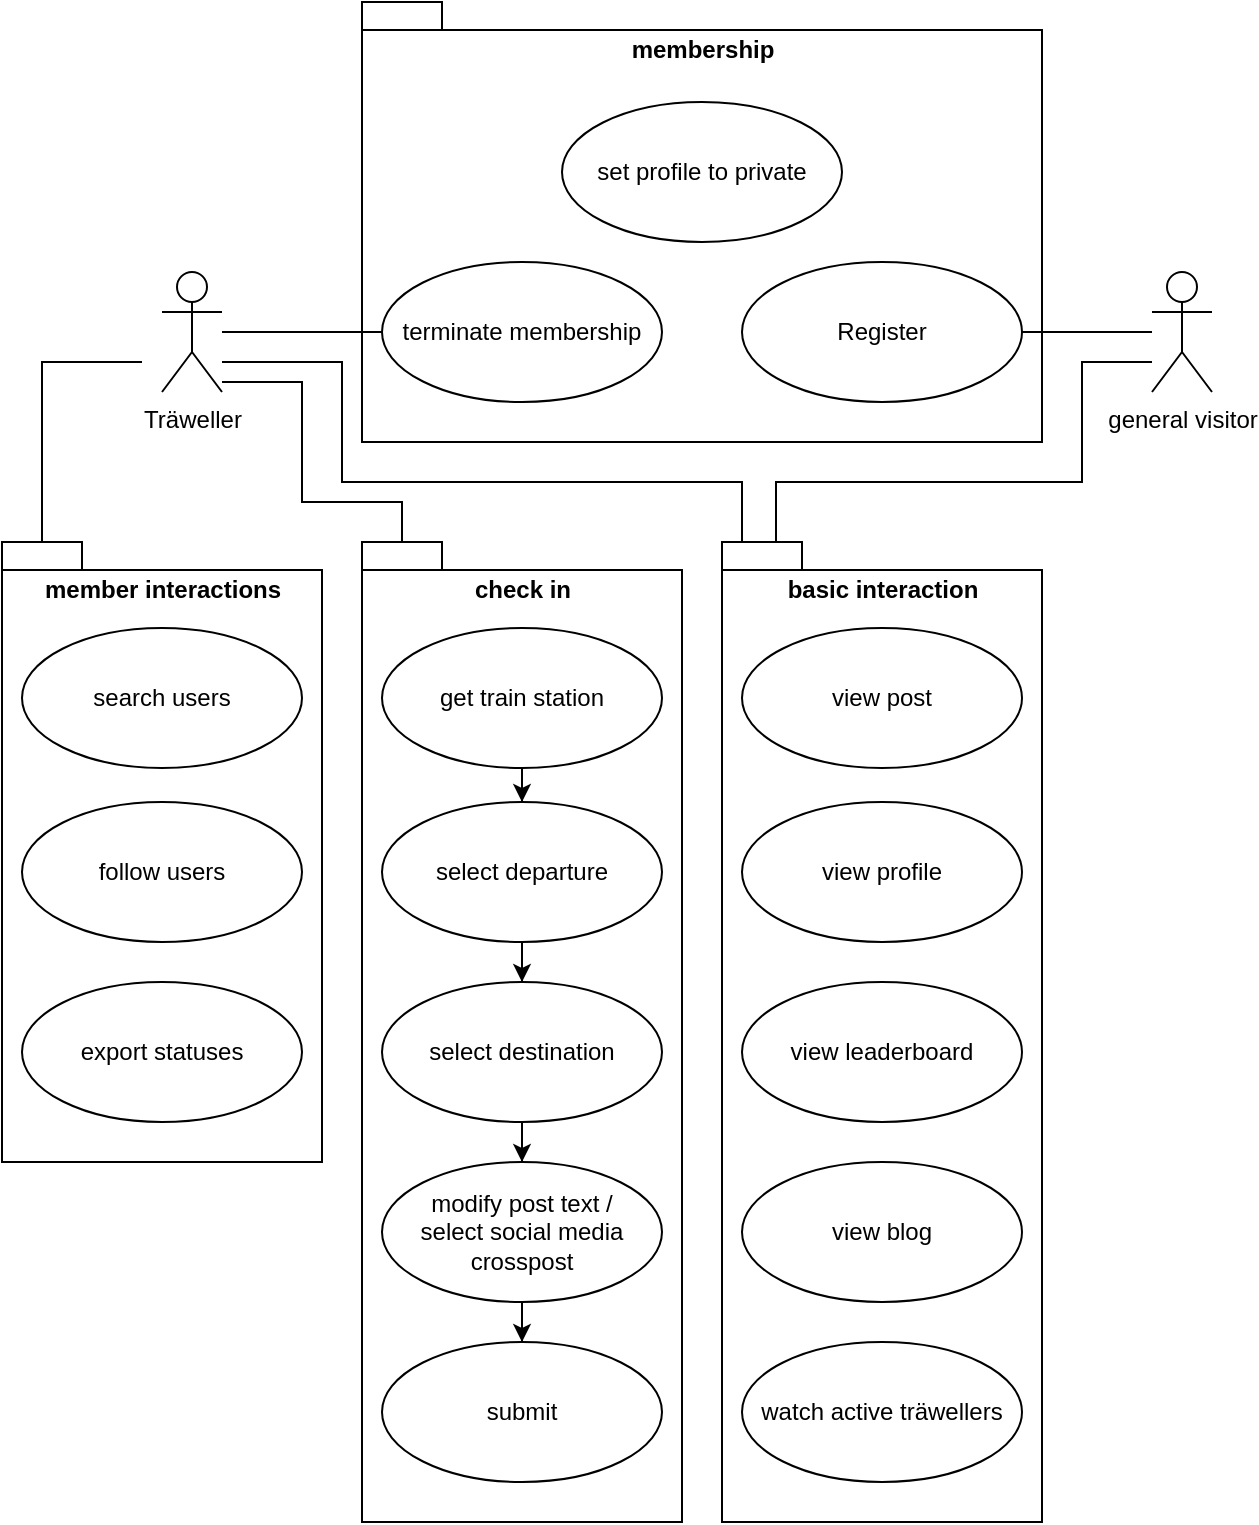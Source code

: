 <mxfile version="13.11.0" type="device"><diagram name="Page-1" id="e7e014a7-5840-1c2e-5031-d8a46d1fe8dd"><mxGraphModel dx="275" dy="149" grid="1" gridSize="10" guides="1" tooltips="1" connect="1" arrows="1" fold="1" page="1" pageScale="1" pageWidth="1169" pageHeight="826" background="#ffffff" math="0" shadow="0"><root><mxCell id="0"/><mxCell id="1" parent="0"/><mxCell id="WCqT8zPbPB8dcOmmUk2R-62" style="edgeStyle=orthogonalEdgeStyle;rounded=0;orthogonalLoop=1;jettySize=auto;html=1;entryX=0;entryY=0;entryDx=20;entryDy=0;entryPerimeter=0;endArrow=none;endFill=0;" parent="1" source="WCqT8zPbPB8dcOmmUk2R-41" target="WCqT8zPbPB8dcOmmUk2R-51" edge="1"><mxGeometry relative="1" as="geometry"><Array as="points"><mxPoint x="160" y="290"/><mxPoint x="160" y="350"/><mxPoint x="210" y="350"/></Array></mxGeometry></mxCell><mxCell id="WCqT8zPbPB8dcOmmUk2R-65" style="edgeStyle=orthogonalEdgeStyle;rounded=0;orthogonalLoop=1;jettySize=auto;html=1;entryX=0;entryY=0;entryDx=0;entryDy=0;entryPerimeter=0;endArrow=none;endFill=0;" parent="1" source="WCqT8zPbPB8dcOmmUk2R-41" target="WCqT8zPbPB8dcOmmUk2R-63" edge="1"><mxGeometry relative="1" as="geometry"><Array as="points"><mxPoint x="180" y="280"/><mxPoint x="180" y="340"/><mxPoint x="380" y="340"/><mxPoint x="380" y="370"/></Array></mxGeometry></mxCell><mxCell id="WCqT8zPbPB8dcOmmUk2R-41" value="Träweller" style="shape=umlActor;verticalLabelPosition=bottom;verticalAlign=top;html=1;outlineConnect=0;" parent="1" vertex="1"><mxGeometry x="90" y="235" width="30" height="60" as="geometry"/></mxCell><mxCell id="WCqT8zPbPB8dcOmmUk2R-43" value="membership" style="shape=folder;fontStyle=1;spacingTop=10;tabWidth=40;tabHeight=14;tabPosition=left;html=1;verticalAlign=top;" parent="1" vertex="1"><mxGeometry x="190" y="100" width="340" height="220" as="geometry"/></mxCell><mxCell id="WCqT8zPbPB8dcOmmUk2R-44" value="Register" style="ellipse;whiteSpace=wrap;html=1;" parent="1" vertex="1"><mxGeometry x="380" y="230" width="140" height="70" as="geometry"/></mxCell><mxCell id="WCqT8zPbPB8dcOmmUk2R-45" value="terminate membership" style="ellipse;whiteSpace=wrap;html=1;" parent="1" vertex="1"><mxGeometry x="200" y="230" width="140" height="70" as="geometry"/></mxCell><mxCell id="WCqT8zPbPB8dcOmmUk2R-47" style="edgeStyle=orthogonalEdgeStyle;rounded=0;orthogonalLoop=1;jettySize=auto;html=1;endArrow=none;endFill=0;" parent="1" source="WCqT8zPbPB8dcOmmUk2R-46" target="WCqT8zPbPB8dcOmmUk2R-44" edge="1"><mxGeometry relative="1" as="geometry"/></mxCell><mxCell id="WCqT8zPbPB8dcOmmUk2R-66" style="edgeStyle=orthogonalEdgeStyle;rounded=0;orthogonalLoop=1;jettySize=auto;html=1;entryX=0;entryY=0;entryDx=40;entryDy=0;entryPerimeter=0;endArrow=none;endFill=0;" parent="1" source="WCqT8zPbPB8dcOmmUk2R-46" target="WCqT8zPbPB8dcOmmUk2R-63" edge="1"><mxGeometry relative="1" as="geometry"><Array as="points"><mxPoint x="550" y="280"/><mxPoint x="550" y="340"/><mxPoint x="397" y="340"/><mxPoint x="397" y="370"/></Array></mxGeometry></mxCell><mxCell id="WCqT8zPbPB8dcOmmUk2R-46" value="&lt;div&gt;general visitor&lt;/div&gt;" style="shape=umlActor;verticalLabelPosition=bottom;verticalAlign=top;html=1;" parent="1" vertex="1"><mxGeometry x="585" y="235" width="30" height="60" as="geometry"/></mxCell><mxCell id="WCqT8zPbPB8dcOmmUk2R-49" style="edgeStyle=orthogonalEdgeStyle;rounded=0;orthogonalLoop=1;jettySize=auto;html=1;endArrow=none;endFill=0;" parent="1" source="WCqT8zPbPB8dcOmmUk2R-41" target="WCqT8zPbPB8dcOmmUk2R-45" edge="1"><mxGeometry relative="1" as="geometry"/></mxCell><mxCell id="WCqT8zPbPB8dcOmmUk2R-51" value="check in" style="shape=folder;fontStyle=1;spacingTop=10;tabWidth=40;tabHeight=14;tabPosition=left;html=1;verticalAlign=top;" parent="1" vertex="1"><mxGeometry x="190" y="370" width="160" height="490" as="geometry"/></mxCell><mxCell id="WCqT8zPbPB8dcOmmUk2R-58" style="edgeStyle=orthogonalEdgeStyle;rounded=0;orthogonalLoop=1;jettySize=auto;html=1;entryX=0.5;entryY=0;entryDx=0;entryDy=0;endArrow=classic;endFill=1;" parent="1" source="WCqT8zPbPB8dcOmmUk2R-53" target="WCqT8zPbPB8dcOmmUk2R-54" edge="1"><mxGeometry relative="1" as="geometry"/></mxCell><mxCell id="WCqT8zPbPB8dcOmmUk2R-53" value="get train station" style="ellipse;whiteSpace=wrap;html=1;" parent="1" vertex="1"><mxGeometry x="200" y="413" width="140" height="70" as="geometry"/></mxCell><mxCell id="WCqT8zPbPB8dcOmmUk2R-59" style="edgeStyle=orthogonalEdgeStyle;rounded=0;orthogonalLoop=1;jettySize=auto;html=1;entryX=0.5;entryY=0;entryDx=0;entryDy=0;endArrow=classic;endFill=1;" parent="1" source="WCqT8zPbPB8dcOmmUk2R-54" target="WCqT8zPbPB8dcOmmUk2R-55" edge="1"><mxGeometry relative="1" as="geometry"/></mxCell><mxCell id="WCqT8zPbPB8dcOmmUk2R-54" value="select departure" style="ellipse;whiteSpace=wrap;html=1;" parent="1" vertex="1"><mxGeometry x="200" y="500" width="140" height="70" as="geometry"/></mxCell><mxCell id="WCqT8zPbPB8dcOmmUk2R-60" style="edgeStyle=orthogonalEdgeStyle;rounded=0;orthogonalLoop=1;jettySize=auto;html=1;entryX=0.5;entryY=0;entryDx=0;entryDy=0;endArrow=classic;endFill=1;" parent="1" source="WCqT8zPbPB8dcOmmUk2R-55" target="WCqT8zPbPB8dcOmmUk2R-56" edge="1"><mxGeometry relative="1" as="geometry"/></mxCell><mxCell id="WCqT8zPbPB8dcOmmUk2R-55" value="select destination" style="ellipse;whiteSpace=wrap;html=1;" parent="1" vertex="1"><mxGeometry x="200" y="590" width="140" height="70" as="geometry"/></mxCell><mxCell id="WCqT8zPbPB8dcOmmUk2R-61" style="edgeStyle=orthogonalEdgeStyle;rounded=0;orthogonalLoop=1;jettySize=auto;html=1;entryX=0.5;entryY=0;entryDx=0;entryDy=0;endArrow=classic;endFill=1;" parent="1" source="WCqT8zPbPB8dcOmmUk2R-56" target="WCqT8zPbPB8dcOmmUk2R-57" edge="1"><mxGeometry relative="1" as="geometry"/></mxCell><mxCell id="WCqT8zPbPB8dcOmmUk2R-56" value="modify post text / &lt;br&gt;select social media crosspost" style="ellipse;whiteSpace=wrap;html=1;" parent="1" vertex="1"><mxGeometry x="200" y="680" width="140" height="70" as="geometry"/></mxCell><mxCell id="WCqT8zPbPB8dcOmmUk2R-57" value="submit" style="ellipse;whiteSpace=wrap;html=1;" parent="1" vertex="1"><mxGeometry x="200" y="770" width="140" height="70" as="geometry"/></mxCell><mxCell id="WCqT8zPbPB8dcOmmUk2R-63" value="basic interaction" style="shape=folder;fontStyle=1;spacingTop=10;tabWidth=40;tabHeight=14;tabPosition=left;html=1;align=center;verticalAlign=top;" parent="1" vertex="1"><mxGeometry x="370" y="370" width="160" height="490" as="geometry"/></mxCell><mxCell id="WCqT8zPbPB8dcOmmUk2R-64" value="view post" style="ellipse;whiteSpace=wrap;html=1;" parent="1" vertex="1"><mxGeometry x="380" y="413" width="140" height="70" as="geometry"/></mxCell><mxCell id="WCqT8zPbPB8dcOmmUk2R-67" value="view profile" style="ellipse;whiteSpace=wrap;html=1;" parent="1" vertex="1"><mxGeometry x="380" y="500" width="140" height="70" as="geometry"/></mxCell><mxCell id="WCqT8zPbPB8dcOmmUk2R-68" value="view leaderboard" style="ellipse;whiteSpace=wrap;html=1;" parent="1" vertex="1"><mxGeometry x="380" y="590" width="140" height="70" as="geometry"/></mxCell><mxCell id="WCqT8zPbPB8dcOmmUk2R-69" value="view blog" style="ellipse;whiteSpace=wrap;html=1;" parent="1" vertex="1"><mxGeometry x="380" y="680" width="140" height="70" as="geometry"/></mxCell><mxCell id="WCqT8zPbPB8dcOmmUk2R-70" value="&lt;div&gt;watch active träwellers&lt;/div&gt;" style="ellipse;whiteSpace=wrap;html=1;" parent="1" vertex="1"><mxGeometry x="380" y="770" width="140" height="70" as="geometry"/></mxCell><mxCell id="C8ar0CWnU1cYD-gC6HjQ-18" value="member interactions" style="shape=folder;fontStyle=1;spacingTop=10;tabWidth=40;tabHeight=14;tabPosition=left;html=1;verticalAlign=top;" vertex="1" parent="1"><mxGeometry x="10" y="370" width="160" height="310" as="geometry"/></mxCell><mxCell id="C8ar0CWnU1cYD-gC6HjQ-19" value="search users" style="ellipse;whiteSpace=wrap;html=1;" vertex="1" parent="1"><mxGeometry x="20" y="413" width="140" height="70" as="geometry"/></mxCell><mxCell id="C8ar0CWnU1cYD-gC6HjQ-20" value="set profile to private" style="ellipse;whiteSpace=wrap;html=1;" vertex="1" parent="1"><mxGeometry x="290" y="150" width="140" height="70" as="geometry"/></mxCell><mxCell id="C8ar0CWnU1cYD-gC6HjQ-21" value="follow users" style="ellipse;whiteSpace=wrap;html=1;" vertex="1" parent="1"><mxGeometry x="20" y="500" width="140" height="70" as="geometry"/></mxCell><mxCell id="C8ar0CWnU1cYD-gC6HjQ-23" value="export statuses" style="ellipse;whiteSpace=wrap;html=1;" vertex="1" parent="1"><mxGeometry x="20" y="590" width="140" height="70" as="geometry"/></mxCell><mxCell id="C8ar0CWnU1cYD-gC6HjQ-24" value="" style="endArrow=none;html=1;rounded=0;" edge="1" parent="1"><mxGeometry width="50" height="50" relative="1" as="geometry"><mxPoint x="30" y="370" as="sourcePoint"/><mxPoint x="80" y="280" as="targetPoint"/><Array as="points"><mxPoint x="30" y="280"/></Array></mxGeometry></mxCell></root></mxGraphModel></diagram></mxfile>